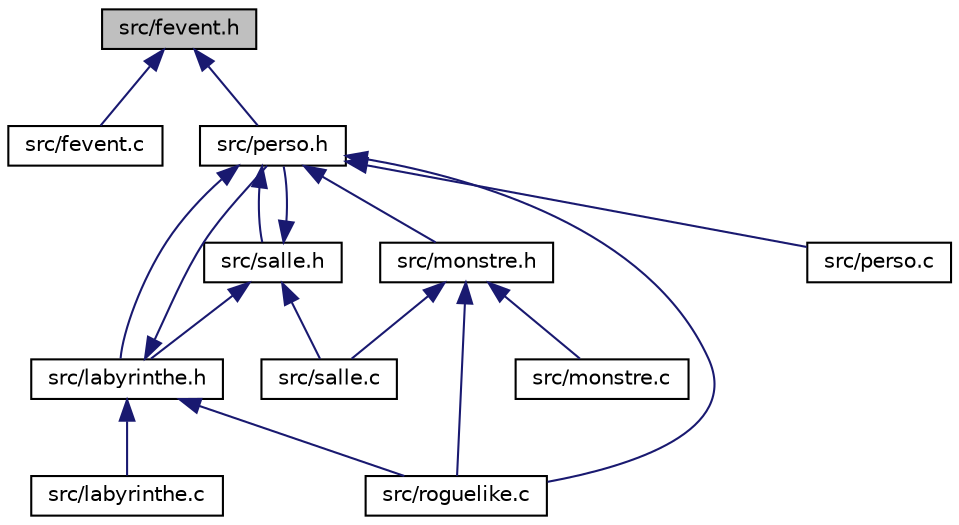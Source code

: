 digraph "src/fevent.h"
{
  edge [fontname="Helvetica",fontsize="10",labelfontname="Helvetica",labelfontsize="10"];
  node [fontname="Helvetica",fontsize="10",shape=record];
  Node2 [label="src/fevent.h",height=0.2,width=0.4,color="black", fillcolor="grey75", style="filled", fontcolor="black"];
  Node2 -> Node3 [dir="back",color="midnightblue",fontsize="10",style="solid",fontname="Helvetica"];
  Node3 [label="src/fevent.c",height=0.2,width=0.4,color="black", fillcolor="white", style="filled",URL="$fevent_8c.html",tooltip="Fichier contenant des fonctions qui vont nous permettre de gérer les évenements générer par l&#39;utilisa..."];
  Node2 -> Node4 [dir="back",color="midnightblue",fontsize="10",style="solid",fontname="Helvetica"];
  Node4 [label="src/perso.h",height=0.2,width=0.4,color="black", fillcolor="white", style="filled",URL="$perso_8h.html",tooltip="Fichier contenant des fonctions nous permettant de gérer la création, la modification et l&#39;affichage ..."];
  Node4 -> Node5 [dir="back",color="midnightblue",fontsize="10",style="solid",fontname="Helvetica"];
  Node5 [label="src/salle.h",height=0.2,width=0.4,color="black", fillcolor="white", style="filled",URL="$salle_8h.html",tooltip="Fichier contenant les prototypes des fonctions nous permettant de gérer la création et l&#39;affichage de..."];
  Node5 -> Node6 [dir="back",color="midnightblue",fontsize="10",style="solid",fontname="Helvetica"];
  Node6 [label="src/labyrinthe.h",height=0.2,width=0.4,color="black", fillcolor="white", style="filled",URL="$labyrinthe_8h.html",tooltip="Fichier contenant le prototype des fonctions nous permettant de gérer la création et l&#39;affichage du l..."];
  Node6 -> Node7 [dir="back",color="midnightblue",fontsize="10",style="solid",fontname="Helvetica"];
  Node7 [label="src/labyrinthe.c",height=0.2,width=0.4,color="black", fillcolor="white", style="filled",URL="$labyrinthe_8c.html",tooltip="Fichier contenant des fonctions nous permettant de gérer la création et l&#39;affichage du labyrinthe..."];
  Node6 -> Node4 [dir="back",color="midnightblue",fontsize="10",style="solid",fontname="Helvetica"];
  Node6 -> Node8 [dir="back",color="midnightblue",fontsize="10",style="solid",fontname="Helvetica"];
  Node8 [label="src/roguelike.c",height=0.2,width=0.4,color="black", fillcolor="white", style="filled",URL="$roguelike_8c.html",tooltip="Fichier contenant la fonction main de notre programme. "];
  Node5 -> Node4 [dir="back",color="midnightblue",fontsize="10",style="solid",fontname="Helvetica"];
  Node5 -> Node9 [dir="back",color="midnightblue",fontsize="10",style="solid",fontname="Helvetica"];
  Node9 [label="src/salle.c",height=0.2,width=0.4,color="black", fillcolor="white", style="filled",URL="$salle_8c.html",tooltip="Fichier contenant des fonctions nous permettant de gérer la création et l&#39;affichage des salles..."];
  Node4 -> Node6 [dir="back",color="midnightblue",fontsize="10",style="solid",fontname="Helvetica"];
  Node4 -> Node10 [dir="back",color="midnightblue",fontsize="10",style="solid",fontname="Helvetica"];
  Node10 [label="src/monstre.h",height=0.2,width=0.4,color="black", fillcolor="white", style="filled",URL="$monstre_8h.html",tooltip="Fichier contenant le prototype des fonctions nous permettant de gérer les monstres. "];
  Node10 -> Node11 [dir="back",color="midnightblue",fontsize="10",style="solid",fontname="Helvetica"];
  Node11 [label="src/monstre.c",height=0.2,width=0.4,color="black", fillcolor="white", style="filled",URL="$monstre_8c.html",tooltip="Fichier contenant des fonctions nous permettant de gérer les monstres. "];
  Node10 -> Node8 [dir="back",color="midnightblue",fontsize="10",style="solid",fontname="Helvetica"];
  Node10 -> Node9 [dir="back",color="midnightblue",fontsize="10",style="solid",fontname="Helvetica"];
  Node4 -> Node12 [dir="back",color="midnightblue",fontsize="10",style="solid",fontname="Helvetica"];
  Node12 [label="src/perso.c",height=0.2,width=0.4,color="black", fillcolor="white", style="filled",URL="$perso_8c.html",tooltip="Fichier contenant des fonctions nous permettant de gérer la création, la modification et l&#39;affichage ..."];
  Node4 -> Node8 [dir="back",color="midnightblue",fontsize="10",style="solid",fontname="Helvetica"];
}
